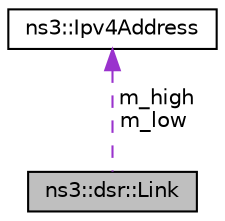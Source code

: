 digraph "ns3::dsr::Link"
{
 // LATEX_PDF_SIZE
  edge [fontname="Helvetica",fontsize="10",labelfontname="Helvetica",labelfontsize="10"];
  node [fontname="Helvetica",fontsize="10",shape=record];
  Node1 [label="ns3::dsr::Link",height=0.2,width=0.4,color="black", fillcolor="grey75", style="filled", fontcolor="black",tooltip="The route cache structure."];
  Node2 -> Node1 [dir="back",color="darkorchid3",fontsize="10",style="dashed",label=" m_high\nm_low" ,fontname="Helvetica"];
  Node2 [label="ns3::Ipv4Address",height=0.2,width=0.4,color="black", fillcolor="white", style="filled",URL="$classns3_1_1_ipv4_address.html",tooltip="Ipv4 addresses are stored in host order in this class."];
}
